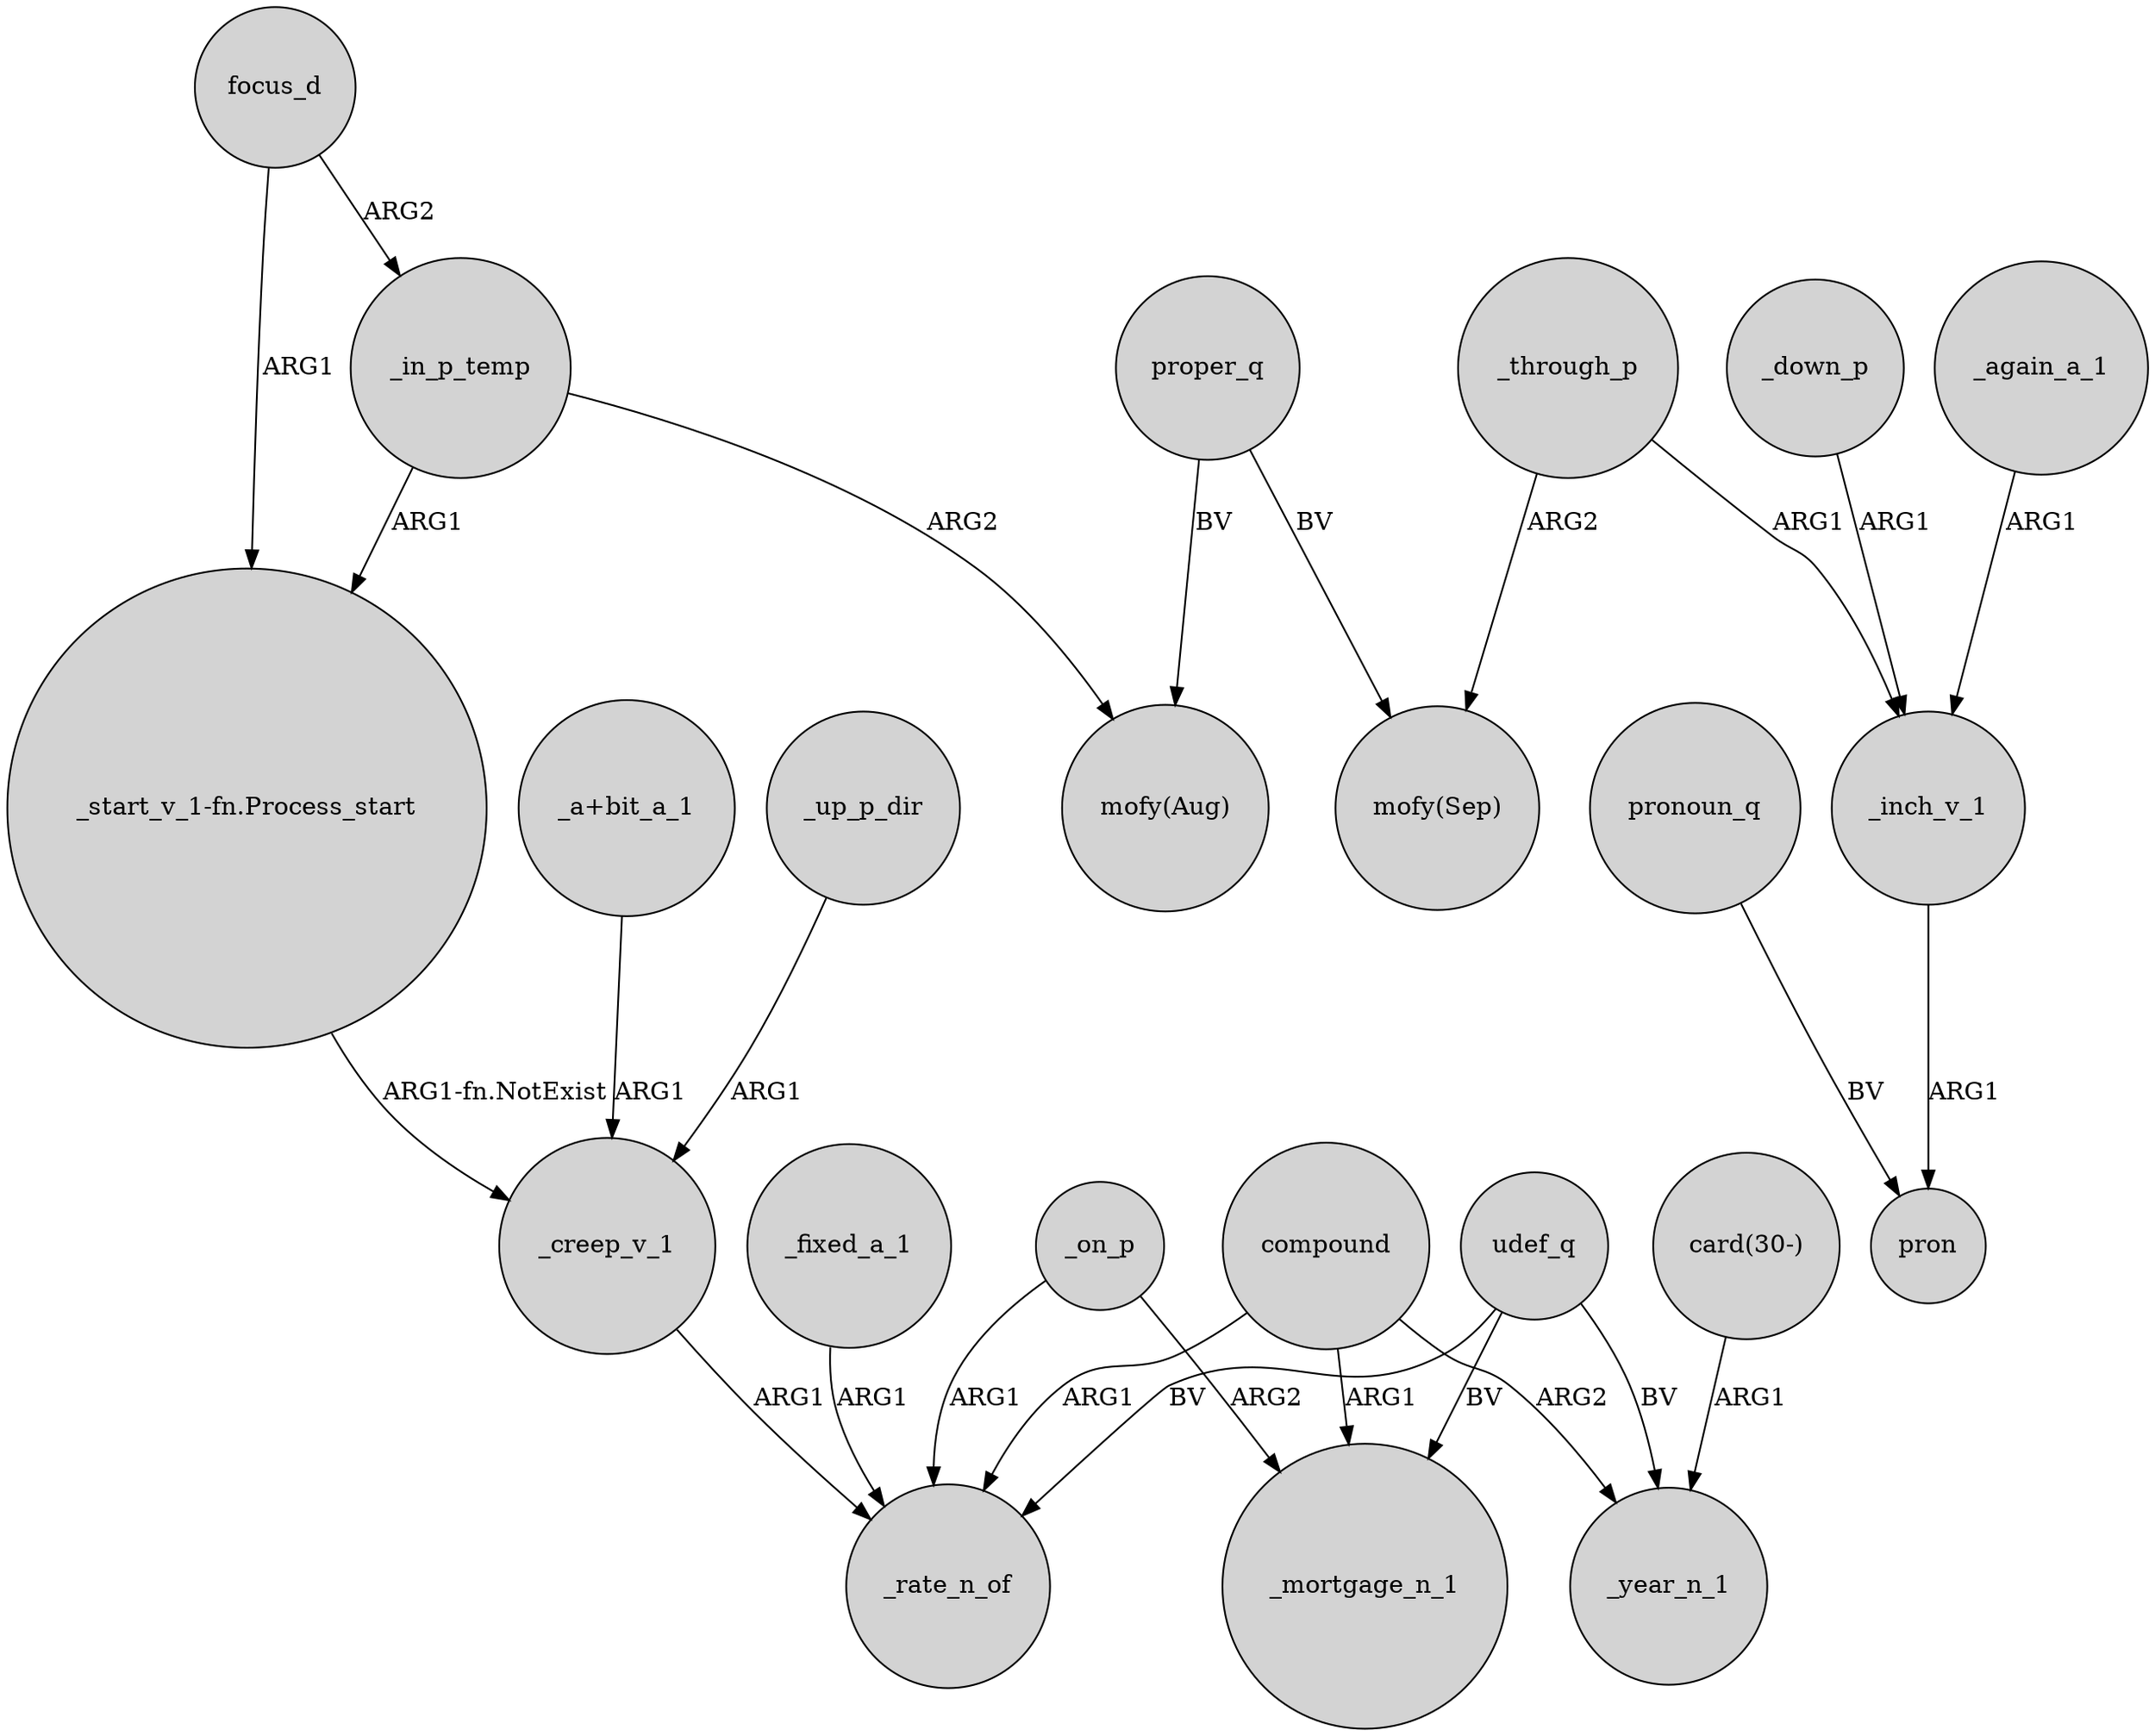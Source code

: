 digraph {
	node [shape=circle style=filled]
	_through_p -> "mofy(Sep)" [label=ARG2]
	_on_p -> _mortgage_n_1 [label=ARG2]
	focus_d -> _in_p_temp [label=ARG2]
	"_a+bit_a_1" -> _creep_v_1 [label=ARG1]
	udef_q -> _mortgage_n_1 [label=BV]
	_creep_v_1 -> _rate_n_of [label=ARG1]
	focus_d -> "_start_v_1-fn.Process_start" [label=ARG1]
	_fixed_a_1 -> _rate_n_of [label=ARG1]
	compound -> _rate_n_of [label=ARG1]
	_through_p -> _inch_v_1 [label=ARG1]
	"card(30-)" -> _year_n_1 [label=ARG1]
	_down_p -> _inch_v_1 [label=ARG1]
	udef_q -> _rate_n_of [label=BV]
	proper_q -> "mofy(Sep)" [label=BV]
	pronoun_q -> pron [label=BV]
	compound -> _mortgage_n_1 [label=ARG1]
	_in_p_temp -> "mofy(Aug)" [label=ARG2]
	_inch_v_1 -> pron [label=ARG1]
	proper_q -> "mofy(Aug)" [label=BV]
	_again_a_1 -> _inch_v_1 [label=ARG1]
	"_start_v_1-fn.Process_start" -> _creep_v_1 [label="ARG1-fn.NotExist"]
	udef_q -> _year_n_1 [label=BV]
	_up_p_dir -> _creep_v_1 [label=ARG1]
	_on_p -> _rate_n_of [label=ARG1]
	_in_p_temp -> "_start_v_1-fn.Process_start" [label=ARG1]
	compound -> _year_n_1 [label=ARG2]
}
